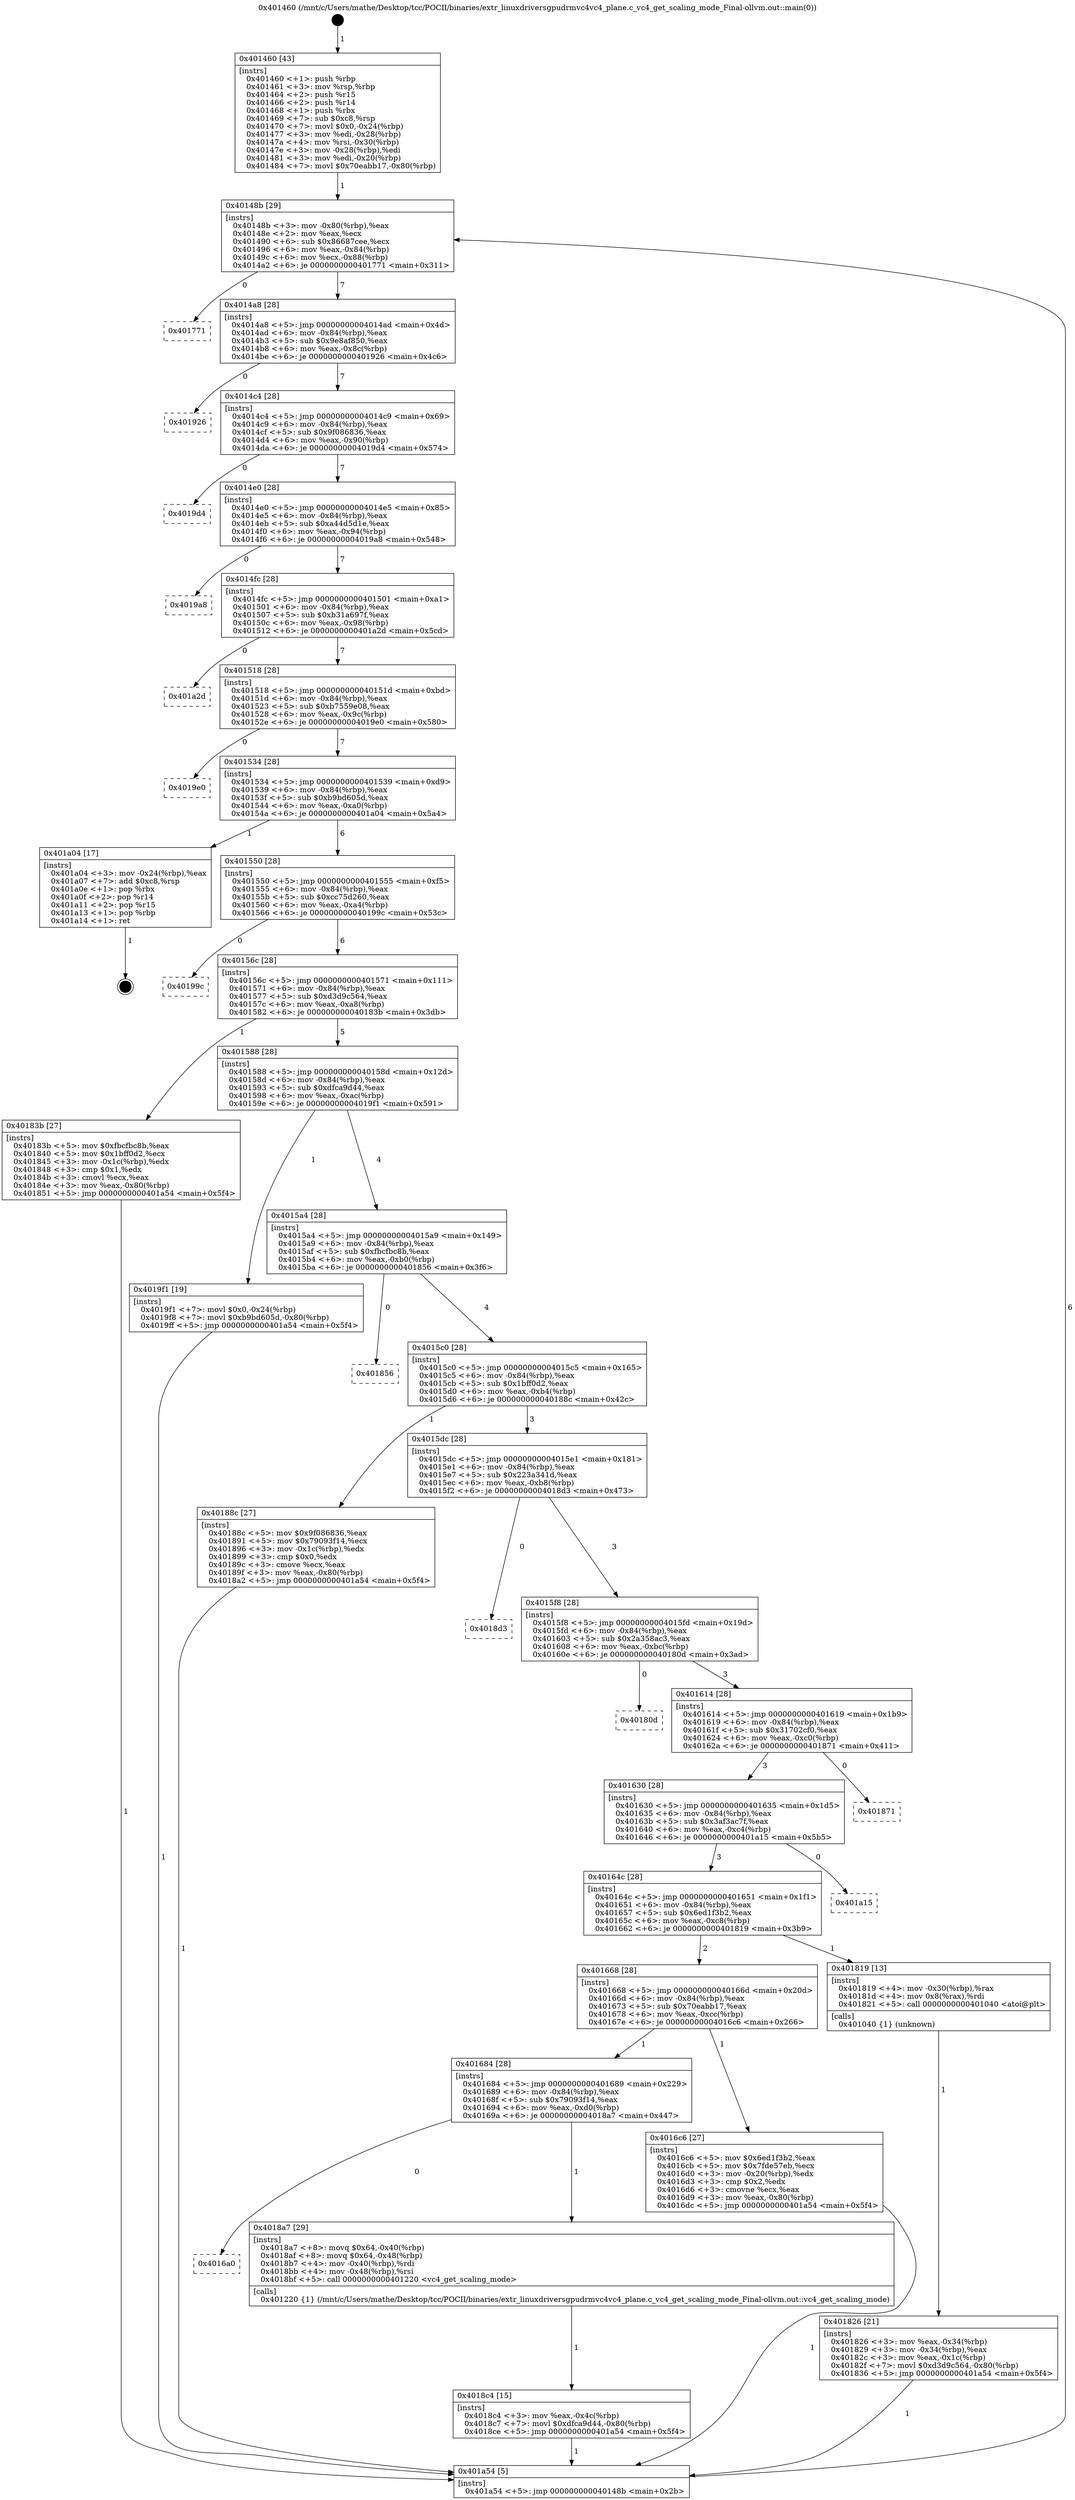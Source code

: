 digraph "0x401460" {
  label = "0x401460 (/mnt/c/Users/mathe/Desktop/tcc/POCII/binaries/extr_linuxdriversgpudrmvc4vc4_plane.c_vc4_get_scaling_mode_Final-ollvm.out::main(0))"
  labelloc = "t"
  node[shape=record]

  Entry [label="",width=0.3,height=0.3,shape=circle,fillcolor=black,style=filled]
  "0x40148b" [label="{
     0x40148b [29]\l
     | [instrs]\l
     &nbsp;&nbsp;0x40148b \<+3\>: mov -0x80(%rbp),%eax\l
     &nbsp;&nbsp;0x40148e \<+2\>: mov %eax,%ecx\l
     &nbsp;&nbsp;0x401490 \<+6\>: sub $0x86687cee,%ecx\l
     &nbsp;&nbsp;0x401496 \<+6\>: mov %eax,-0x84(%rbp)\l
     &nbsp;&nbsp;0x40149c \<+6\>: mov %ecx,-0x88(%rbp)\l
     &nbsp;&nbsp;0x4014a2 \<+6\>: je 0000000000401771 \<main+0x311\>\l
  }"]
  "0x401771" [label="{
     0x401771\l
  }", style=dashed]
  "0x4014a8" [label="{
     0x4014a8 [28]\l
     | [instrs]\l
     &nbsp;&nbsp;0x4014a8 \<+5\>: jmp 00000000004014ad \<main+0x4d\>\l
     &nbsp;&nbsp;0x4014ad \<+6\>: mov -0x84(%rbp),%eax\l
     &nbsp;&nbsp;0x4014b3 \<+5\>: sub $0x9e8af850,%eax\l
     &nbsp;&nbsp;0x4014b8 \<+6\>: mov %eax,-0x8c(%rbp)\l
     &nbsp;&nbsp;0x4014be \<+6\>: je 0000000000401926 \<main+0x4c6\>\l
  }"]
  Exit [label="",width=0.3,height=0.3,shape=circle,fillcolor=black,style=filled,peripheries=2]
  "0x401926" [label="{
     0x401926\l
  }", style=dashed]
  "0x4014c4" [label="{
     0x4014c4 [28]\l
     | [instrs]\l
     &nbsp;&nbsp;0x4014c4 \<+5\>: jmp 00000000004014c9 \<main+0x69\>\l
     &nbsp;&nbsp;0x4014c9 \<+6\>: mov -0x84(%rbp),%eax\l
     &nbsp;&nbsp;0x4014cf \<+5\>: sub $0x9f086836,%eax\l
     &nbsp;&nbsp;0x4014d4 \<+6\>: mov %eax,-0x90(%rbp)\l
     &nbsp;&nbsp;0x4014da \<+6\>: je 00000000004019d4 \<main+0x574\>\l
  }"]
  "0x4018c4" [label="{
     0x4018c4 [15]\l
     | [instrs]\l
     &nbsp;&nbsp;0x4018c4 \<+3\>: mov %eax,-0x4c(%rbp)\l
     &nbsp;&nbsp;0x4018c7 \<+7\>: movl $0xdfca9d44,-0x80(%rbp)\l
     &nbsp;&nbsp;0x4018ce \<+5\>: jmp 0000000000401a54 \<main+0x5f4\>\l
  }"]
  "0x4019d4" [label="{
     0x4019d4\l
  }", style=dashed]
  "0x4014e0" [label="{
     0x4014e0 [28]\l
     | [instrs]\l
     &nbsp;&nbsp;0x4014e0 \<+5\>: jmp 00000000004014e5 \<main+0x85\>\l
     &nbsp;&nbsp;0x4014e5 \<+6\>: mov -0x84(%rbp),%eax\l
     &nbsp;&nbsp;0x4014eb \<+5\>: sub $0xa44d5d1e,%eax\l
     &nbsp;&nbsp;0x4014f0 \<+6\>: mov %eax,-0x94(%rbp)\l
     &nbsp;&nbsp;0x4014f6 \<+6\>: je 00000000004019a8 \<main+0x548\>\l
  }"]
  "0x4016a0" [label="{
     0x4016a0\l
  }", style=dashed]
  "0x4019a8" [label="{
     0x4019a8\l
  }", style=dashed]
  "0x4014fc" [label="{
     0x4014fc [28]\l
     | [instrs]\l
     &nbsp;&nbsp;0x4014fc \<+5\>: jmp 0000000000401501 \<main+0xa1\>\l
     &nbsp;&nbsp;0x401501 \<+6\>: mov -0x84(%rbp),%eax\l
     &nbsp;&nbsp;0x401507 \<+5\>: sub $0xb31a697f,%eax\l
     &nbsp;&nbsp;0x40150c \<+6\>: mov %eax,-0x98(%rbp)\l
     &nbsp;&nbsp;0x401512 \<+6\>: je 0000000000401a2d \<main+0x5cd\>\l
  }"]
  "0x4018a7" [label="{
     0x4018a7 [29]\l
     | [instrs]\l
     &nbsp;&nbsp;0x4018a7 \<+8\>: movq $0x64,-0x40(%rbp)\l
     &nbsp;&nbsp;0x4018af \<+8\>: movq $0x64,-0x48(%rbp)\l
     &nbsp;&nbsp;0x4018b7 \<+4\>: mov -0x40(%rbp),%rdi\l
     &nbsp;&nbsp;0x4018bb \<+4\>: mov -0x48(%rbp),%rsi\l
     &nbsp;&nbsp;0x4018bf \<+5\>: call 0000000000401220 \<vc4_get_scaling_mode\>\l
     | [calls]\l
     &nbsp;&nbsp;0x401220 \{1\} (/mnt/c/Users/mathe/Desktop/tcc/POCII/binaries/extr_linuxdriversgpudrmvc4vc4_plane.c_vc4_get_scaling_mode_Final-ollvm.out::vc4_get_scaling_mode)\l
  }"]
  "0x401a2d" [label="{
     0x401a2d\l
  }", style=dashed]
  "0x401518" [label="{
     0x401518 [28]\l
     | [instrs]\l
     &nbsp;&nbsp;0x401518 \<+5\>: jmp 000000000040151d \<main+0xbd\>\l
     &nbsp;&nbsp;0x40151d \<+6\>: mov -0x84(%rbp),%eax\l
     &nbsp;&nbsp;0x401523 \<+5\>: sub $0xb7559e08,%eax\l
     &nbsp;&nbsp;0x401528 \<+6\>: mov %eax,-0x9c(%rbp)\l
     &nbsp;&nbsp;0x40152e \<+6\>: je 00000000004019e0 \<main+0x580\>\l
  }"]
  "0x401826" [label="{
     0x401826 [21]\l
     | [instrs]\l
     &nbsp;&nbsp;0x401826 \<+3\>: mov %eax,-0x34(%rbp)\l
     &nbsp;&nbsp;0x401829 \<+3\>: mov -0x34(%rbp),%eax\l
     &nbsp;&nbsp;0x40182c \<+3\>: mov %eax,-0x1c(%rbp)\l
     &nbsp;&nbsp;0x40182f \<+7\>: movl $0xd3d9c564,-0x80(%rbp)\l
     &nbsp;&nbsp;0x401836 \<+5\>: jmp 0000000000401a54 \<main+0x5f4\>\l
  }"]
  "0x4019e0" [label="{
     0x4019e0\l
  }", style=dashed]
  "0x401534" [label="{
     0x401534 [28]\l
     | [instrs]\l
     &nbsp;&nbsp;0x401534 \<+5\>: jmp 0000000000401539 \<main+0xd9\>\l
     &nbsp;&nbsp;0x401539 \<+6\>: mov -0x84(%rbp),%eax\l
     &nbsp;&nbsp;0x40153f \<+5\>: sub $0xb9bd605d,%eax\l
     &nbsp;&nbsp;0x401544 \<+6\>: mov %eax,-0xa0(%rbp)\l
     &nbsp;&nbsp;0x40154a \<+6\>: je 0000000000401a04 \<main+0x5a4\>\l
  }"]
  "0x401460" [label="{
     0x401460 [43]\l
     | [instrs]\l
     &nbsp;&nbsp;0x401460 \<+1\>: push %rbp\l
     &nbsp;&nbsp;0x401461 \<+3\>: mov %rsp,%rbp\l
     &nbsp;&nbsp;0x401464 \<+2\>: push %r15\l
     &nbsp;&nbsp;0x401466 \<+2\>: push %r14\l
     &nbsp;&nbsp;0x401468 \<+1\>: push %rbx\l
     &nbsp;&nbsp;0x401469 \<+7\>: sub $0xc8,%rsp\l
     &nbsp;&nbsp;0x401470 \<+7\>: movl $0x0,-0x24(%rbp)\l
     &nbsp;&nbsp;0x401477 \<+3\>: mov %edi,-0x28(%rbp)\l
     &nbsp;&nbsp;0x40147a \<+4\>: mov %rsi,-0x30(%rbp)\l
     &nbsp;&nbsp;0x40147e \<+3\>: mov -0x28(%rbp),%edi\l
     &nbsp;&nbsp;0x401481 \<+3\>: mov %edi,-0x20(%rbp)\l
     &nbsp;&nbsp;0x401484 \<+7\>: movl $0x70eabb17,-0x80(%rbp)\l
  }"]
  "0x401a04" [label="{
     0x401a04 [17]\l
     | [instrs]\l
     &nbsp;&nbsp;0x401a04 \<+3\>: mov -0x24(%rbp),%eax\l
     &nbsp;&nbsp;0x401a07 \<+7\>: add $0xc8,%rsp\l
     &nbsp;&nbsp;0x401a0e \<+1\>: pop %rbx\l
     &nbsp;&nbsp;0x401a0f \<+2\>: pop %r14\l
     &nbsp;&nbsp;0x401a11 \<+2\>: pop %r15\l
     &nbsp;&nbsp;0x401a13 \<+1\>: pop %rbp\l
     &nbsp;&nbsp;0x401a14 \<+1\>: ret\l
  }"]
  "0x401550" [label="{
     0x401550 [28]\l
     | [instrs]\l
     &nbsp;&nbsp;0x401550 \<+5\>: jmp 0000000000401555 \<main+0xf5\>\l
     &nbsp;&nbsp;0x401555 \<+6\>: mov -0x84(%rbp),%eax\l
     &nbsp;&nbsp;0x40155b \<+5\>: sub $0xcc75d260,%eax\l
     &nbsp;&nbsp;0x401560 \<+6\>: mov %eax,-0xa4(%rbp)\l
     &nbsp;&nbsp;0x401566 \<+6\>: je 000000000040199c \<main+0x53c\>\l
  }"]
  "0x401a54" [label="{
     0x401a54 [5]\l
     | [instrs]\l
     &nbsp;&nbsp;0x401a54 \<+5\>: jmp 000000000040148b \<main+0x2b\>\l
  }"]
  "0x40199c" [label="{
     0x40199c\l
  }", style=dashed]
  "0x40156c" [label="{
     0x40156c [28]\l
     | [instrs]\l
     &nbsp;&nbsp;0x40156c \<+5\>: jmp 0000000000401571 \<main+0x111\>\l
     &nbsp;&nbsp;0x401571 \<+6\>: mov -0x84(%rbp),%eax\l
     &nbsp;&nbsp;0x401577 \<+5\>: sub $0xd3d9c564,%eax\l
     &nbsp;&nbsp;0x40157c \<+6\>: mov %eax,-0xa8(%rbp)\l
     &nbsp;&nbsp;0x401582 \<+6\>: je 000000000040183b \<main+0x3db\>\l
  }"]
  "0x401684" [label="{
     0x401684 [28]\l
     | [instrs]\l
     &nbsp;&nbsp;0x401684 \<+5\>: jmp 0000000000401689 \<main+0x229\>\l
     &nbsp;&nbsp;0x401689 \<+6\>: mov -0x84(%rbp),%eax\l
     &nbsp;&nbsp;0x40168f \<+5\>: sub $0x79093f14,%eax\l
     &nbsp;&nbsp;0x401694 \<+6\>: mov %eax,-0xd0(%rbp)\l
     &nbsp;&nbsp;0x40169a \<+6\>: je 00000000004018a7 \<main+0x447\>\l
  }"]
  "0x40183b" [label="{
     0x40183b [27]\l
     | [instrs]\l
     &nbsp;&nbsp;0x40183b \<+5\>: mov $0xfbcfbc8b,%eax\l
     &nbsp;&nbsp;0x401840 \<+5\>: mov $0x1bff0d2,%ecx\l
     &nbsp;&nbsp;0x401845 \<+3\>: mov -0x1c(%rbp),%edx\l
     &nbsp;&nbsp;0x401848 \<+3\>: cmp $0x1,%edx\l
     &nbsp;&nbsp;0x40184b \<+3\>: cmovl %ecx,%eax\l
     &nbsp;&nbsp;0x40184e \<+3\>: mov %eax,-0x80(%rbp)\l
     &nbsp;&nbsp;0x401851 \<+5\>: jmp 0000000000401a54 \<main+0x5f4\>\l
  }"]
  "0x401588" [label="{
     0x401588 [28]\l
     | [instrs]\l
     &nbsp;&nbsp;0x401588 \<+5\>: jmp 000000000040158d \<main+0x12d\>\l
     &nbsp;&nbsp;0x40158d \<+6\>: mov -0x84(%rbp),%eax\l
     &nbsp;&nbsp;0x401593 \<+5\>: sub $0xdfca9d44,%eax\l
     &nbsp;&nbsp;0x401598 \<+6\>: mov %eax,-0xac(%rbp)\l
     &nbsp;&nbsp;0x40159e \<+6\>: je 00000000004019f1 \<main+0x591\>\l
  }"]
  "0x4016c6" [label="{
     0x4016c6 [27]\l
     | [instrs]\l
     &nbsp;&nbsp;0x4016c6 \<+5\>: mov $0x6ed1f3b2,%eax\l
     &nbsp;&nbsp;0x4016cb \<+5\>: mov $0x7fde57eb,%ecx\l
     &nbsp;&nbsp;0x4016d0 \<+3\>: mov -0x20(%rbp),%edx\l
     &nbsp;&nbsp;0x4016d3 \<+3\>: cmp $0x2,%edx\l
     &nbsp;&nbsp;0x4016d6 \<+3\>: cmovne %ecx,%eax\l
     &nbsp;&nbsp;0x4016d9 \<+3\>: mov %eax,-0x80(%rbp)\l
     &nbsp;&nbsp;0x4016dc \<+5\>: jmp 0000000000401a54 \<main+0x5f4\>\l
  }"]
  "0x4019f1" [label="{
     0x4019f1 [19]\l
     | [instrs]\l
     &nbsp;&nbsp;0x4019f1 \<+7\>: movl $0x0,-0x24(%rbp)\l
     &nbsp;&nbsp;0x4019f8 \<+7\>: movl $0xb9bd605d,-0x80(%rbp)\l
     &nbsp;&nbsp;0x4019ff \<+5\>: jmp 0000000000401a54 \<main+0x5f4\>\l
  }"]
  "0x4015a4" [label="{
     0x4015a4 [28]\l
     | [instrs]\l
     &nbsp;&nbsp;0x4015a4 \<+5\>: jmp 00000000004015a9 \<main+0x149\>\l
     &nbsp;&nbsp;0x4015a9 \<+6\>: mov -0x84(%rbp),%eax\l
     &nbsp;&nbsp;0x4015af \<+5\>: sub $0xfbcfbc8b,%eax\l
     &nbsp;&nbsp;0x4015b4 \<+6\>: mov %eax,-0xb0(%rbp)\l
     &nbsp;&nbsp;0x4015ba \<+6\>: je 0000000000401856 \<main+0x3f6\>\l
  }"]
  "0x401668" [label="{
     0x401668 [28]\l
     | [instrs]\l
     &nbsp;&nbsp;0x401668 \<+5\>: jmp 000000000040166d \<main+0x20d\>\l
     &nbsp;&nbsp;0x40166d \<+6\>: mov -0x84(%rbp),%eax\l
     &nbsp;&nbsp;0x401673 \<+5\>: sub $0x70eabb17,%eax\l
     &nbsp;&nbsp;0x401678 \<+6\>: mov %eax,-0xcc(%rbp)\l
     &nbsp;&nbsp;0x40167e \<+6\>: je 00000000004016c6 \<main+0x266\>\l
  }"]
  "0x401856" [label="{
     0x401856\l
  }", style=dashed]
  "0x4015c0" [label="{
     0x4015c0 [28]\l
     | [instrs]\l
     &nbsp;&nbsp;0x4015c0 \<+5\>: jmp 00000000004015c5 \<main+0x165\>\l
     &nbsp;&nbsp;0x4015c5 \<+6\>: mov -0x84(%rbp),%eax\l
     &nbsp;&nbsp;0x4015cb \<+5\>: sub $0x1bff0d2,%eax\l
     &nbsp;&nbsp;0x4015d0 \<+6\>: mov %eax,-0xb4(%rbp)\l
     &nbsp;&nbsp;0x4015d6 \<+6\>: je 000000000040188c \<main+0x42c\>\l
  }"]
  "0x401819" [label="{
     0x401819 [13]\l
     | [instrs]\l
     &nbsp;&nbsp;0x401819 \<+4\>: mov -0x30(%rbp),%rax\l
     &nbsp;&nbsp;0x40181d \<+4\>: mov 0x8(%rax),%rdi\l
     &nbsp;&nbsp;0x401821 \<+5\>: call 0000000000401040 \<atoi@plt\>\l
     | [calls]\l
     &nbsp;&nbsp;0x401040 \{1\} (unknown)\l
  }"]
  "0x40188c" [label="{
     0x40188c [27]\l
     | [instrs]\l
     &nbsp;&nbsp;0x40188c \<+5\>: mov $0x9f086836,%eax\l
     &nbsp;&nbsp;0x401891 \<+5\>: mov $0x79093f14,%ecx\l
     &nbsp;&nbsp;0x401896 \<+3\>: mov -0x1c(%rbp),%edx\l
     &nbsp;&nbsp;0x401899 \<+3\>: cmp $0x0,%edx\l
     &nbsp;&nbsp;0x40189c \<+3\>: cmove %ecx,%eax\l
     &nbsp;&nbsp;0x40189f \<+3\>: mov %eax,-0x80(%rbp)\l
     &nbsp;&nbsp;0x4018a2 \<+5\>: jmp 0000000000401a54 \<main+0x5f4\>\l
  }"]
  "0x4015dc" [label="{
     0x4015dc [28]\l
     | [instrs]\l
     &nbsp;&nbsp;0x4015dc \<+5\>: jmp 00000000004015e1 \<main+0x181\>\l
     &nbsp;&nbsp;0x4015e1 \<+6\>: mov -0x84(%rbp),%eax\l
     &nbsp;&nbsp;0x4015e7 \<+5\>: sub $0x223a341d,%eax\l
     &nbsp;&nbsp;0x4015ec \<+6\>: mov %eax,-0xb8(%rbp)\l
     &nbsp;&nbsp;0x4015f2 \<+6\>: je 00000000004018d3 \<main+0x473\>\l
  }"]
  "0x40164c" [label="{
     0x40164c [28]\l
     | [instrs]\l
     &nbsp;&nbsp;0x40164c \<+5\>: jmp 0000000000401651 \<main+0x1f1\>\l
     &nbsp;&nbsp;0x401651 \<+6\>: mov -0x84(%rbp),%eax\l
     &nbsp;&nbsp;0x401657 \<+5\>: sub $0x6ed1f3b2,%eax\l
     &nbsp;&nbsp;0x40165c \<+6\>: mov %eax,-0xc8(%rbp)\l
     &nbsp;&nbsp;0x401662 \<+6\>: je 0000000000401819 \<main+0x3b9\>\l
  }"]
  "0x4018d3" [label="{
     0x4018d3\l
  }", style=dashed]
  "0x4015f8" [label="{
     0x4015f8 [28]\l
     | [instrs]\l
     &nbsp;&nbsp;0x4015f8 \<+5\>: jmp 00000000004015fd \<main+0x19d\>\l
     &nbsp;&nbsp;0x4015fd \<+6\>: mov -0x84(%rbp),%eax\l
     &nbsp;&nbsp;0x401603 \<+5\>: sub $0x2a358ac3,%eax\l
     &nbsp;&nbsp;0x401608 \<+6\>: mov %eax,-0xbc(%rbp)\l
     &nbsp;&nbsp;0x40160e \<+6\>: je 000000000040180d \<main+0x3ad\>\l
  }"]
  "0x401a15" [label="{
     0x401a15\l
  }", style=dashed]
  "0x40180d" [label="{
     0x40180d\l
  }", style=dashed]
  "0x401614" [label="{
     0x401614 [28]\l
     | [instrs]\l
     &nbsp;&nbsp;0x401614 \<+5\>: jmp 0000000000401619 \<main+0x1b9\>\l
     &nbsp;&nbsp;0x401619 \<+6\>: mov -0x84(%rbp),%eax\l
     &nbsp;&nbsp;0x40161f \<+5\>: sub $0x31702cf0,%eax\l
     &nbsp;&nbsp;0x401624 \<+6\>: mov %eax,-0xc0(%rbp)\l
     &nbsp;&nbsp;0x40162a \<+6\>: je 0000000000401871 \<main+0x411\>\l
  }"]
  "0x401630" [label="{
     0x401630 [28]\l
     | [instrs]\l
     &nbsp;&nbsp;0x401630 \<+5\>: jmp 0000000000401635 \<main+0x1d5\>\l
     &nbsp;&nbsp;0x401635 \<+6\>: mov -0x84(%rbp),%eax\l
     &nbsp;&nbsp;0x40163b \<+5\>: sub $0x3af3ac7f,%eax\l
     &nbsp;&nbsp;0x401640 \<+6\>: mov %eax,-0xc4(%rbp)\l
     &nbsp;&nbsp;0x401646 \<+6\>: je 0000000000401a15 \<main+0x5b5\>\l
  }"]
  "0x401871" [label="{
     0x401871\l
  }", style=dashed]
  Entry -> "0x401460" [label=" 1"]
  "0x40148b" -> "0x401771" [label=" 0"]
  "0x40148b" -> "0x4014a8" [label=" 7"]
  "0x401a04" -> Exit [label=" 1"]
  "0x4014a8" -> "0x401926" [label=" 0"]
  "0x4014a8" -> "0x4014c4" [label=" 7"]
  "0x4019f1" -> "0x401a54" [label=" 1"]
  "0x4014c4" -> "0x4019d4" [label=" 0"]
  "0x4014c4" -> "0x4014e0" [label=" 7"]
  "0x4018c4" -> "0x401a54" [label=" 1"]
  "0x4014e0" -> "0x4019a8" [label=" 0"]
  "0x4014e0" -> "0x4014fc" [label=" 7"]
  "0x4018a7" -> "0x4018c4" [label=" 1"]
  "0x4014fc" -> "0x401a2d" [label=" 0"]
  "0x4014fc" -> "0x401518" [label=" 7"]
  "0x401684" -> "0x4016a0" [label=" 0"]
  "0x401518" -> "0x4019e0" [label=" 0"]
  "0x401518" -> "0x401534" [label=" 7"]
  "0x401684" -> "0x4018a7" [label=" 1"]
  "0x401534" -> "0x401a04" [label=" 1"]
  "0x401534" -> "0x401550" [label=" 6"]
  "0x40188c" -> "0x401a54" [label=" 1"]
  "0x401550" -> "0x40199c" [label=" 0"]
  "0x401550" -> "0x40156c" [label=" 6"]
  "0x40183b" -> "0x401a54" [label=" 1"]
  "0x40156c" -> "0x40183b" [label=" 1"]
  "0x40156c" -> "0x401588" [label=" 5"]
  "0x401826" -> "0x401a54" [label=" 1"]
  "0x401588" -> "0x4019f1" [label=" 1"]
  "0x401588" -> "0x4015a4" [label=" 4"]
  "0x401819" -> "0x401826" [label=" 1"]
  "0x4015a4" -> "0x401856" [label=" 0"]
  "0x4015a4" -> "0x4015c0" [label=" 4"]
  "0x401460" -> "0x40148b" [label=" 1"]
  "0x4015c0" -> "0x40188c" [label=" 1"]
  "0x4015c0" -> "0x4015dc" [label=" 3"]
  "0x4016c6" -> "0x401a54" [label=" 1"]
  "0x4015dc" -> "0x4018d3" [label=" 0"]
  "0x4015dc" -> "0x4015f8" [label=" 3"]
  "0x401668" -> "0x4016c6" [label=" 1"]
  "0x4015f8" -> "0x40180d" [label=" 0"]
  "0x4015f8" -> "0x401614" [label=" 3"]
  "0x401a54" -> "0x40148b" [label=" 6"]
  "0x401614" -> "0x401871" [label=" 0"]
  "0x401614" -> "0x401630" [label=" 3"]
  "0x40164c" -> "0x401668" [label=" 2"]
  "0x401630" -> "0x401a15" [label=" 0"]
  "0x401630" -> "0x40164c" [label=" 3"]
  "0x401668" -> "0x401684" [label=" 1"]
  "0x40164c" -> "0x401819" [label=" 1"]
}
